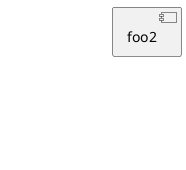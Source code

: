 {
  "sha1": "1045zlkvrl94ch6pd9v87s13d62o9js",
  "insertion": {
    "when": "2024-05-30T20:48:19.518Z",
    "url": "https://forum.plantuml.net/11052/remove-unlinked-components",
    "user": "plantuml@gmail.com"
  }
}
@startuml
component foo1 $tag1
component foo2
component foo3 $tag1
hide $tag1
@enduml
